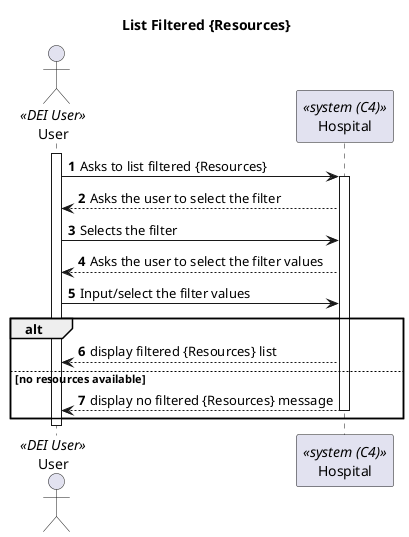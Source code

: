 @startuml Process View - Level 1

autonumber
skinparam packageStyle rect

title List Filtered {Resources}

actor "User" as U <<DEI User>>
participant "Hospital" as H <<system (C4)>>

activate U

U -> H:  Asks to list filtered {Resources}

activate H

U <-- H: Asks the user to select the filter

U -> H:  Selects the filter

U <-- H: Asks the user to select the filter values

U -> H:  Input/select the filter values


alt
U <-- H: display filtered {Resources} list
else no resources available
U <-- H: display no filtered {Resources} message
deactivate H
end

deactivate U


@enduml